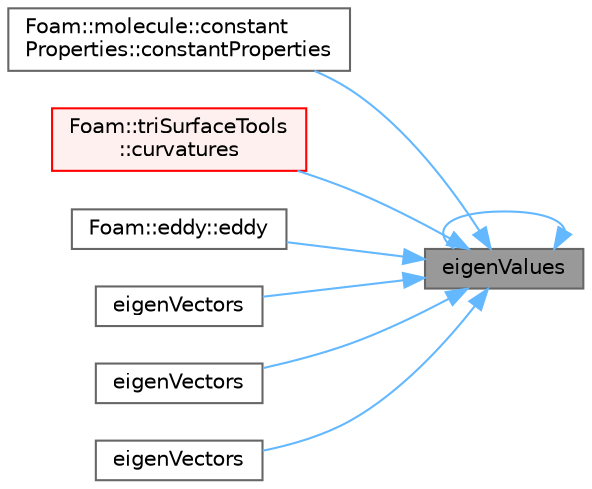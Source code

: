 digraph "eigenValues"
{
 // LATEX_PDF_SIZE
  bgcolor="transparent";
  edge [fontname=Helvetica,fontsize=10,labelfontname=Helvetica,labelfontsize=10];
  node [fontname=Helvetica,fontsize=10,shape=box,height=0.2,width=0.4];
  rankdir="RL";
  Node1 [id="Node000001",label="eigenValues",height=0.2,width=0.4,color="gray40", fillcolor="grey60", style="filled", fontcolor="black",tooltip=" "];
  Node1 -> Node2 [id="edge1_Node000001_Node000002",dir="back",color="steelblue1",style="solid",tooltip=" "];
  Node2 [id="Node000002",label="Foam::molecule::constant\lProperties::constantProperties",height=0.2,width=0.4,color="grey40", fillcolor="white", style="filled",URL="$classFoam_1_1molecule_1_1constantProperties.html#a48f10350a2cae9811619cc14159099d6",tooltip=" "];
  Node1 -> Node3 [id="edge2_Node000001_Node000003",dir="back",color="steelblue1",style="solid",tooltip=" "];
  Node3 [id="Node000003",label="Foam::triSurfaceTools\l::curvatures",height=0.2,width=0.4,color="red", fillcolor="#FFF0F0", style="filled",URL="$classFoam_1_1triSurfaceTools.html#a3d7fc0119236eb7641056dd4307e966b",tooltip=" "];
  Node1 -> Node6 [id="edge3_Node000001_Node000006",dir="back",color="steelblue1",style="solid",tooltip=" "];
  Node6 [id="Node000006",label="Foam::eddy::eddy",height=0.2,width=0.4,color="grey40", fillcolor="white", style="filled",URL="$classFoam_1_1eddy.html#af3933fbdbc015ecc51dc47f1f84db55e",tooltip=" "];
  Node1 -> Node1 [id="edge4_Node000001_Node000001",dir="back",color="steelblue1",style="solid",tooltip=" "];
  Node1 -> Node7 [id="edge5_Node000001_Node000007",dir="back",color="steelblue1",style="solid",tooltip=" "];
  Node7 [id="Node000007",label="eigenVectors",height=0.2,width=0.4,color="grey40", fillcolor="white", style="filled",URL="$namespaceFoam.html#a7dae811d25d44d930b42f489263ed367",tooltip=" "];
  Node1 -> Node8 [id="edge6_Node000001_Node000008",dir="back",color="steelblue1",style="solid",tooltip=" "];
  Node8 [id="Node000008",label="eigenVectors",height=0.2,width=0.4,color="grey40", fillcolor="white", style="filled",URL="$namespaceFoam.html#a7d4c0dd5c77f0cd542ffc0e5e5f0ab0f",tooltip=" "];
  Node1 -> Node9 [id="edge7_Node000001_Node000009",dir="back",color="steelblue1",style="solid",tooltip=" "];
  Node9 [id="Node000009",label="eigenVectors",height=0.2,width=0.4,color="grey40", fillcolor="white", style="filled",URL="$namespaceFoam.html#a7b2f82b62b8418a91c1cebfb96472aac",tooltip=" "];
}
